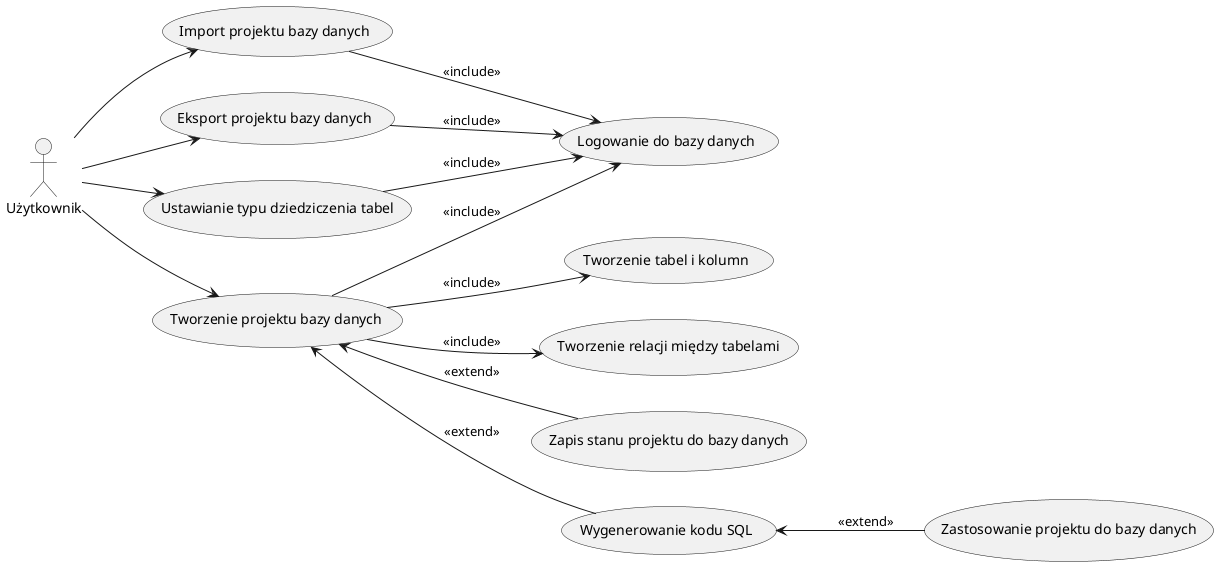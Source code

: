 @startuml usecases

left to right direction

"Użytkownik" as User

User --> (Import projektu bazy danych) 
(Import projektu bazy danych) --> (Logowanie do bazy danych) : << include >>
User --> (Eksport projektu bazy danych) 
(Eksport projektu bazy danych) --> (Logowanie do bazy danych) : << include >>
User --> (Ustawianie typu dziedziczenia tabel) 
(Ustawianie typu dziedziczenia tabel) --> (Logowanie do bazy danych) : << include >>
User --> (Tworzenie projektu bazy danych) 
(Tworzenie projektu bazy danych) --> (Tworzenie tabel i kolumn) : << include >>
(Tworzenie projektu bazy danych) --> (Tworzenie relacji między tabelami) : << include >>
(Tworzenie projektu bazy danych) --> (Logowanie do bazy danych) : << include >>
(Tworzenie projektu bazy danych) <-- (Zapis stanu projektu do bazy danych) : << extend >>
(Tworzenie projektu bazy danych) <-- (Wygenerowanie kodu SQL) : << extend >>
(Wygenerowanie kodu SQL) <-- (Zastosowanie projektu do bazy danych) : << extend >>

@enduml